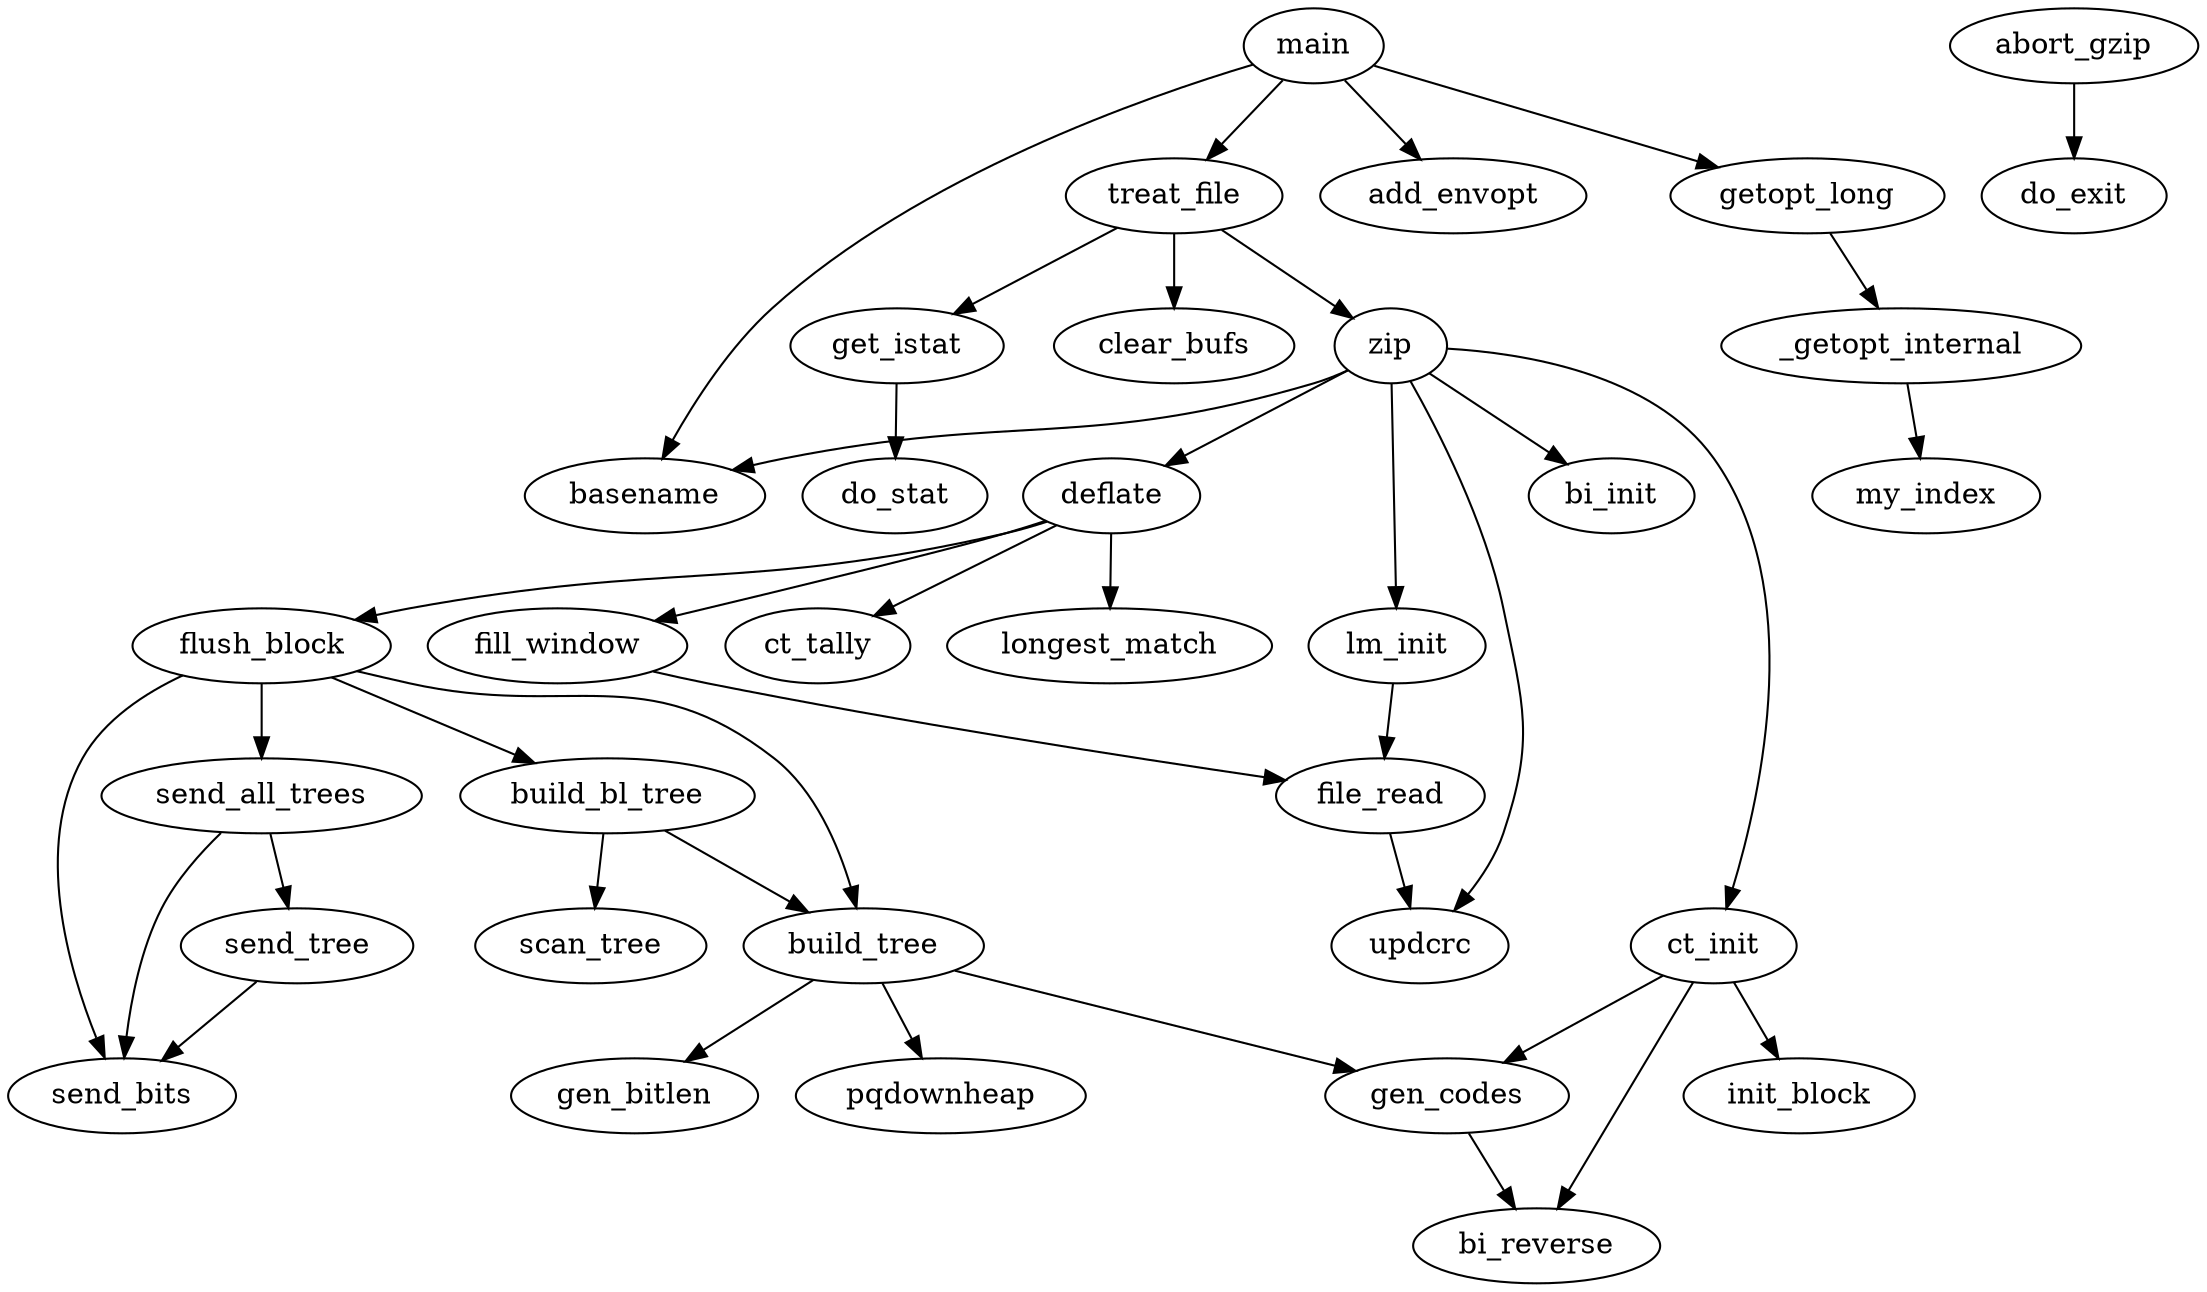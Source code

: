 strict digraph G {
main -> basename
main -> add_envopt
main -> getopt_long
getopt_long -> _getopt_internal
_getopt_internal -> my_index
main -> getopt_long
getopt_long -> _getopt_internal
main -> treat_file
treat_file -> get_istat
get_istat -> do_stat
treat_file -> clear_bufs
treat_file -> zip
zip -> updcrc
zip -> bi_init
zip -> ct_init
ct_init -> gen_codes
gen_codes -> bi_reverse
gen_codes -> bi_reverse
gen_codes -> bi_reverse
gen_codes -> bi_reverse
gen_codes -> bi_reverse
gen_codes -> bi_reverse
gen_codes -> bi_reverse
gen_codes -> bi_reverse
gen_codes -> bi_reverse
gen_codes -> bi_reverse
gen_codes -> bi_reverse
gen_codes -> bi_reverse
gen_codes -> bi_reverse
gen_codes -> bi_reverse
gen_codes -> bi_reverse
gen_codes -> bi_reverse
gen_codes -> bi_reverse
gen_codes -> bi_reverse
gen_codes -> bi_reverse
gen_codes -> bi_reverse
gen_codes -> bi_reverse
gen_codes -> bi_reverse
gen_codes -> bi_reverse
gen_codes -> bi_reverse
gen_codes -> bi_reverse
gen_codes -> bi_reverse
gen_codes -> bi_reverse
gen_codes -> bi_reverse
gen_codes -> bi_reverse
gen_codes -> bi_reverse
gen_codes -> bi_reverse
gen_codes -> bi_reverse
gen_codes -> bi_reverse
gen_codes -> bi_reverse
gen_codes -> bi_reverse
gen_codes -> bi_reverse
gen_codes -> bi_reverse
gen_codes -> bi_reverse
gen_codes -> bi_reverse
gen_codes -> bi_reverse
gen_codes -> bi_reverse
gen_codes -> bi_reverse
gen_codes -> bi_reverse
gen_codes -> bi_reverse
gen_codes -> bi_reverse
gen_codes -> bi_reverse
gen_codes -> bi_reverse
gen_codes -> bi_reverse
gen_codes -> bi_reverse
gen_codes -> bi_reverse
gen_codes -> bi_reverse
gen_codes -> bi_reverse
gen_codes -> bi_reverse
gen_codes -> bi_reverse
gen_codes -> bi_reverse
gen_codes -> bi_reverse
gen_codes -> bi_reverse
gen_codes -> bi_reverse
gen_codes -> bi_reverse
gen_codes -> bi_reverse
gen_codes -> bi_reverse
gen_codes -> bi_reverse
gen_codes -> bi_reverse
gen_codes -> bi_reverse
gen_codes -> bi_reverse
gen_codes -> bi_reverse
gen_codes -> bi_reverse
gen_codes -> bi_reverse
gen_codes -> bi_reverse
gen_codes -> bi_reverse
gen_codes -> bi_reverse
gen_codes -> bi_reverse
gen_codes -> bi_reverse
gen_codes -> bi_reverse
gen_codes -> bi_reverse
gen_codes -> bi_reverse
gen_codes -> bi_reverse
gen_codes -> bi_reverse
gen_codes -> bi_reverse
gen_codes -> bi_reverse
gen_codes -> bi_reverse
gen_codes -> bi_reverse
gen_codes -> bi_reverse
gen_codes -> bi_reverse
gen_codes -> bi_reverse
gen_codes -> bi_reverse
gen_codes -> bi_reverse
gen_codes -> bi_reverse
gen_codes -> bi_reverse
gen_codes -> bi_reverse
gen_codes -> bi_reverse
gen_codes -> bi_reverse
gen_codes -> bi_reverse
gen_codes -> bi_reverse
gen_codes -> bi_reverse
gen_codes -> bi_reverse
gen_codes -> bi_reverse
gen_codes -> bi_reverse
gen_codes -> bi_reverse
gen_codes -> bi_reverse
gen_codes -> bi_reverse
gen_codes -> bi_reverse
gen_codes -> bi_reverse
gen_codes -> bi_reverse
gen_codes -> bi_reverse
gen_codes -> bi_reverse
gen_codes -> bi_reverse
gen_codes -> bi_reverse
gen_codes -> bi_reverse
gen_codes -> bi_reverse
gen_codes -> bi_reverse
gen_codes -> bi_reverse
gen_codes -> bi_reverse
gen_codes -> bi_reverse
gen_codes -> bi_reverse
gen_codes -> bi_reverse
gen_codes -> bi_reverse
gen_codes -> bi_reverse
gen_codes -> bi_reverse
gen_codes -> bi_reverse
gen_codes -> bi_reverse
gen_codes -> bi_reverse
gen_codes -> bi_reverse
gen_codes -> bi_reverse
gen_codes -> bi_reverse
gen_codes -> bi_reverse
gen_codes -> bi_reverse
gen_codes -> bi_reverse
gen_codes -> bi_reverse
gen_codes -> bi_reverse
gen_codes -> bi_reverse
gen_codes -> bi_reverse
gen_codes -> bi_reverse
gen_codes -> bi_reverse
gen_codes -> bi_reverse
gen_codes -> bi_reverse
gen_codes -> bi_reverse
gen_codes -> bi_reverse
gen_codes -> bi_reverse
gen_codes -> bi_reverse
gen_codes -> bi_reverse
gen_codes -> bi_reverse
gen_codes -> bi_reverse
gen_codes -> bi_reverse
gen_codes -> bi_reverse
gen_codes -> bi_reverse
gen_codes -> bi_reverse
gen_codes -> bi_reverse
gen_codes -> bi_reverse
gen_codes -> bi_reverse
gen_codes -> bi_reverse
gen_codes -> bi_reverse
gen_codes -> bi_reverse
gen_codes -> bi_reverse
gen_codes -> bi_reverse
gen_codes -> bi_reverse
gen_codes -> bi_reverse
gen_codes -> bi_reverse
gen_codes -> bi_reverse
gen_codes -> bi_reverse
gen_codes -> bi_reverse
gen_codes -> bi_reverse
gen_codes -> bi_reverse
gen_codes -> bi_reverse
gen_codes -> bi_reverse
gen_codes -> bi_reverse
gen_codes -> bi_reverse
gen_codes -> bi_reverse
gen_codes -> bi_reverse
gen_codes -> bi_reverse
gen_codes -> bi_reverse
gen_codes -> bi_reverse
gen_codes -> bi_reverse
gen_codes -> bi_reverse
gen_codes -> bi_reverse
gen_codes -> bi_reverse
gen_codes -> bi_reverse
gen_codes -> bi_reverse
gen_codes -> bi_reverse
gen_codes -> bi_reverse
gen_codes -> bi_reverse
gen_codes -> bi_reverse
gen_codes -> bi_reverse
gen_codes -> bi_reverse
gen_codes -> bi_reverse
gen_codes -> bi_reverse
gen_codes -> bi_reverse
gen_codes -> bi_reverse
gen_codes -> bi_reverse
gen_codes -> bi_reverse
gen_codes -> bi_reverse
gen_codes -> bi_reverse
gen_codes -> bi_reverse
gen_codes -> bi_reverse
gen_codes -> bi_reverse
gen_codes -> bi_reverse
gen_codes -> bi_reverse
gen_codes -> bi_reverse
gen_codes -> bi_reverse
gen_codes -> bi_reverse
gen_codes -> bi_reverse
gen_codes -> bi_reverse
gen_codes -> bi_reverse
gen_codes -> bi_reverse
gen_codes -> bi_reverse
gen_codes -> bi_reverse
gen_codes -> bi_reverse
gen_codes -> bi_reverse
gen_codes -> bi_reverse
gen_codes -> bi_reverse
gen_codes -> bi_reverse
gen_codes -> bi_reverse
gen_codes -> bi_reverse
gen_codes -> bi_reverse
gen_codes -> bi_reverse
gen_codes -> bi_reverse
gen_codes -> bi_reverse
gen_codes -> bi_reverse
gen_codes -> bi_reverse
gen_codes -> bi_reverse
gen_codes -> bi_reverse
gen_codes -> bi_reverse
gen_codes -> bi_reverse
gen_codes -> bi_reverse
gen_codes -> bi_reverse
gen_codes -> bi_reverse
gen_codes -> bi_reverse
gen_codes -> bi_reverse
gen_codes -> bi_reverse
gen_codes -> bi_reverse
gen_codes -> bi_reverse
gen_codes -> bi_reverse
gen_codes -> bi_reverse
gen_codes -> bi_reverse
gen_codes -> bi_reverse
gen_codes -> bi_reverse
gen_codes -> bi_reverse
gen_codes -> bi_reverse
gen_codes -> bi_reverse
gen_codes -> bi_reverse
gen_codes -> bi_reverse
gen_codes -> bi_reverse
gen_codes -> bi_reverse
gen_codes -> bi_reverse
gen_codes -> bi_reverse
gen_codes -> bi_reverse
gen_codes -> bi_reverse
gen_codes -> bi_reverse
gen_codes -> bi_reverse
gen_codes -> bi_reverse
gen_codes -> bi_reverse
gen_codes -> bi_reverse
gen_codes -> bi_reverse
gen_codes -> bi_reverse
gen_codes -> bi_reverse
gen_codes -> bi_reverse
gen_codes -> bi_reverse
gen_codes -> bi_reverse
gen_codes -> bi_reverse
gen_codes -> bi_reverse
gen_codes -> bi_reverse
gen_codes -> bi_reverse
gen_codes -> bi_reverse
gen_codes -> bi_reverse
gen_codes -> bi_reverse
gen_codes -> bi_reverse
gen_codes -> bi_reverse
gen_codes -> bi_reverse
gen_codes -> bi_reverse
gen_codes -> bi_reverse
gen_codes -> bi_reverse
gen_codes -> bi_reverse
gen_codes -> bi_reverse
gen_codes -> bi_reverse
gen_codes -> bi_reverse
gen_codes -> bi_reverse
gen_codes -> bi_reverse
gen_codes -> bi_reverse
gen_codes -> bi_reverse
gen_codes -> bi_reverse
gen_codes -> bi_reverse
gen_codes -> bi_reverse
gen_codes -> bi_reverse
gen_codes -> bi_reverse
gen_codes -> bi_reverse
gen_codes -> bi_reverse
gen_codes -> bi_reverse
gen_codes -> bi_reverse
ct_init -> bi_reverse
ct_init -> bi_reverse
ct_init -> bi_reverse
ct_init -> bi_reverse
ct_init -> bi_reverse
ct_init -> bi_reverse
ct_init -> bi_reverse
ct_init -> bi_reverse
ct_init -> bi_reverse
ct_init -> bi_reverse
ct_init -> bi_reverse
ct_init -> bi_reverse
ct_init -> bi_reverse
ct_init -> bi_reverse
ct_init -> bi_reverse
ct_init -> bi_reverse
ct_init -> bi_reverse
ct_init -> bi_reverse
ct_init -> bi_reverse
ct_init -> bi_reverse
ct_init -> bi_reverse
ct_init -> bi_reverse
ct_init -> bi_reverse
ct_init -> bi_reverse
ct_init -> bi_reverse
ct_init -> bi_reverse
ct_init -> bi_reverse
ct_init -> bi_reverse
ct_init -> bi_reverse
ct_init -> bi_reverse
ct_init -> init_block
zip -> lm_init
lm_init -> file_read
file_read -> updcrc
zip -> basename
zip -> deflate
deflate -> ct_tally
deflate -> longest_match
deflate -> ct_tally
deflate -> ct_tally
deflate -> longest_match
deflate -> ct_tally
deflate -> ct_tally
deflate -> longest_match
deflate -> ct_tally
deflate -> longest_match
deflate -> ct_tally
deflate -> longest_match
deflate -> ct_tally
deflate -> longest_match
deflate -> ct_tally
deflate -> longest_match
deflate -> ct_tally
deflate -> longest_match
deflate -> longest_match
deflate -> ct_tally
deflate -> longest_match
deflate -> longest_match
deflate -> ct_tally
deflate -> longest_match
deflate -> ct_tally
deflate -> longest_match
deflate -> ct_tally
deflate -> longest_match
deflate -> ct_tally
deflate -> longest_match
deflate -> ct_tally
deflate -> longest_match
deflate -> ct_tally
deflate -> longest_match
deflate -> ct_tally
deflate -> ct_tally
deflate -> longest_match
deflate -> longest_match
deflate -> ct_tally
deflate -> longest_match
deflate -> longest_match
deflate -> ct_tally
deflate -> longest_match
deflate -> ct_tally
deflate -> longest_match
deflate -> ct_tally
deflate -> longest_match
deflate -> ct_tally
deflate -> longest_match
deflate -> ct_tally
deflate -> longest_match
deflate -> longest_match
deflate -> ct_tally
deflate -> longest_match
deflate -> longest_match
deflate -> ct_tally
deflate -> longest_match
deflate -> longest_match
deflate -> ct_tally
deflate -> longest_match
deflate -> ct_tally
deflate -> longest_match
deflate -> ct_tally
deflate -> longest_match
deflate -> ct_tally
deflate -> longest_match
deflate -> longest_match
deflate -> ct_tally
deflate -> longest_match
deflate -> ct_tally
deflate -> longest_match
deflate -> longest_match
deflate -> ct_tally
deflate -> ct_tally
deflate -> longest_match
deflate -> longest_match
deflate -> ct_tally
deflate -> longest_match
deflate -> ct_tally
deflate -> longest_match
deflate -> ct_tally
deflate -> longest_match
deflate -> longest_match
deflate -> ct_tally
deflate -> longest_match
deflate -> longest_match
deflate -> ct_tally
deflate -> longest_match
deflate -> longest_match
deflate -> ct_tally
deflate -> longest_match
deflate -> ct_tally
deflate -> longest_match
deflate -> ct_tally
deflate -> longest_match
deflate -> longest_match
deflate -> ct_tally
deflate -> longest_match
deflate -> ct_tally
deflate -> longest_match
deflate -> ct_tally
deflate -> longest_match
deflate -> ct_tally
deflate -> longest_match
deflate -> ct_tally
deflate -> longest_match
deflate -> ct_tally
deflate -> longest_match
deflate -> ct_tally
deflate -> longest_match
deflate -> ct_tally
deflate -> longest_match
deflate -> longest_match
deflate -> ct_tally
deflate -> longest_match
deflate -> longest_match
deflate -> ct_tally
deflate -> ct_tally
deflate -> longest_match
deflate -> ct_tally
deflate -> longest_match
deflate -> ct_tally
deflate -> longest_match
deflate -> longest_match
deflate -> ct_tally
deflate -> longest_match
deflate -> ct_tally
deflate -> longest_match
deflate -> longest_match
deflate -> ct_tally
deflate -> longest_match
deflate -> ct_tally
deflate -> longest_match
deflate -> longest_match
deflate -> ct_tally
deflate -> ct_tally
deflate -> longest_match
deflate -> ct_tally
deflate -> longest_match
deflate -> longest_match
deflate -> ct_tally
deflate -> longest_match
deflate -> ct_tally
deflate -> longest_match
deflate -> ct_tally
deflate -> longest_match
deflate -> longest_match
deflate -> ct_tally
deflate -> longest_match
deflate -> longest_match
deflate -> ct_tally
deflate -> longest_match
deflate -> ct_tally
deflate -> longest_match
deflate -> longest_match
deflate -> ct_tally
deflate -> ct_tally
deflate -> longest_match
deflate -> longest_match
deflate -> ct_tally
deflate -> longest_match
deflate -> ct_tally
deflate -> longest_match
deflate -> longest_match
deflate -> ct_tally
deflate -> longest_match
deflate -> longest_match
deflate -> ct_tally
deflate -> longest_match
deflate -> ct_tally
deflate -> longest_match
deflate -> ct_tally
deflate -> longest_match
deflate -> longest_match
deflate -> ct_tally
deflate -> longest_match
deflate -> longest_match
deflate -> ct_tally
deflate -> longest_match
deflate -> ct_tally
deflate -> longest_match
deflate -> ct_tally
deflate -> longest_match
deflate -> ct_tally
deflate -> longest_match
deflate -> ct_tally
deflate -> longest_match
deflate -> longest_match
deflate -> ct_tally
deflate -> longest_match
deflate -> longest_match
deflate -> ct_tally
deflate -> longest_match
deflate -> ct_tally
deflate -> longest_match
deflate -> longest_match
deflate -> ct_tally
deflate -> longest_match
deflate -> longest_match
deflate -> ct_tally
deflate -> longest_match
deflate -> longest_match
deflate -> ct_tally
deflate -> longest_match
deflate -> ct_tally
deflate -> longest_match
deflate -> longest_match
deflate -> ct_tally
deflate -> longest_match
deflate -> longest_match
deflate -> ct_tally
deflate -> longest_match
deflate -> longest_match
deflate -> ct_tally
deflate -> longest_match
deflate -> longest_match
deflate -> ct_tally
deflate -> longest_match
deflate -> longest_match
deflate -> ct_tally
deflate -> ct_tally
deflate -> longest_match
deflate -> ct_tally
deflate -> longest_match
deflate -> longest_match
deflate -> ct_tally
deflate -> longest_match
deflate -> longest_match
deflate -> ct_tally
deflate -> longest_match
deflate -> longest_match
deflate -> ct_tally
deflate -> ct_tally
deflate -> longest_match
deflate -> ct_tally
deflate -> longest_match
deflate -> ct_tally
deflate -> ct_tally
deflate -> longest_match
deflate -> ct_tally
deflate -> ct_tally
deflate -> longest_match
deflate -> ct_tally
deflate -> longest_match
deflate -> longest_match
deflate -> ct_tally
deflate -> longest_match
deflate -> ct_tally
deflate -> longest_match
deflate -> longest_match
deflate -> ct_tally
deflate -> longest_match
deflate -> longest_match
deflate -> ct_tally
deflate -> longest_match
deflate -> ct_tally
deflate -> longest_match
deflate -> longest_match
deflate -> ct_tally
deflate -> longest_match
deflate -> longest_match
deflate -> ct_tally
deflate -> longest_match
deflate -> ct_tally
deflate -> longest_match
deflate -> ct_tally
deflate -> longest_match
deflate -> longest_match
deflate -> ct_tally
deflate -> longest_match
deflate -> ct_tally
deflate -> longest_match
deflate -> ct_tally
deflate -> longest_match
deflate -> longest_match
deflate -> ct_tally
deflate -> longest_match
deflate -> longest_match
deflate -> ct_tally
deflate -> longest_match
deflate -> ct_tally
deflate -> longest_match
deflate -> longest_match
deflate -> ct_tally
deflate -> longest_match
deflate -> ct_tally
deflate -> longest_match
deflate -> longest_match
deflate -> ct_tally
deflate -> longest_match
deflate -> longest_match
deflate -> ct_tally
deflate -> longest_match
deflate -> ct_tally
deflate -> longest_match
deflate -> longest_match
deflate -> ct_tally
deflate -> longest_match
deflate -> longest_match
deflate -> ct_tally
deflate -> longest_match
deflate -> longest_match
deflate -> ct_tally
deflate -> longest_match
deflate -> ct_tally
deflate -> longest_match
deflate -> longest_match
deflate -> ct_tally
deflate -> longest_match
deflate -> ct_tally
deflate -> longest_match
deflate -> longest_match
deflate -> ct_tally
deflate -> longest_match
deflate -> ct_tally
deflate -> longest_match
deflate -> ct_tally
deflate -> longest_match
deflate -> ct_tally
deflate -> longest_match
deflate -> ct_tally
deflate -> longest_match
deflate -> ct_tally
deflate -> longest_match
deflate -> longest_match
deflate -> ct_tally
deflate -> longest_match
deflate -> ct_tally
deflate -> longest_match
deflate -> ct_tally
deflate -> longest_match
deflate -> ct_tally
deflate -> longest_match
deflate -> longest_match
deflate -> ct_tally
deflate -> longest_match
deflate -> ct_tally
deflate -> longest_match
deflate -> ct_tally
deflate -> longest_match
deflate -> longest_match
deflate -> ct_tally
deflate -> longest_match
deflate -> longest_match
deflate -> ct_tally
deflate -> ct_tally
deflate -> longest_match
deflate -> ct_tally
deflate -> longest_match
deflate -> longest_match
deflate -> ct_tally
deflate -> longest_match
deflate -> longest_match
deflate -> ct_tally
deflate -> longest_match
deflate -> longest_match
deflate -> ct_tally
deflate -> longest_match
deflate -> ct_tally
deflate -> longest_match
deflate -> ct_tally
deflate -> longest_match
deflate -> longest_match
deflate -> ct_tally
deflate -> longest_match
deflate -> longest_match
deflate -> ct_tally
deflate -> longest_match
deflate -> ct_tally
deflate -> longest_match
deflate -> ct_tally
deflate -> longest_match
deflate -> longest_match
deflate -> ct_tally
deflate -> ct_tally
deflate -> longest_match
deflate -> ct_tally
deflate -> longest_match
deflate -> ct_tally
deflate -> longest_match
deflate -> longest_match
deflate -> ct_tally
deflate -> longest_match
deflate -> ct_tally
deflate -> longest_match
deflate -> ct_tally
deflate -> longest_match
deflate -> ct_tally
deflate -> ct_tally
deflate -> longest_match
deflate -> ct_tally
deflate -> longest_match
deflate -> longest_match
deflate -> ct_tally
deflate -> longest_match
deflate -> longest_match
deflate -> ct_tally
deflate -> longest_match
deflate -> ct_tally
deflate -> longest_match
deflate -> ct_tally
deflate -> longest_match
deflate -> ct_tally
deflate -> longest_match
deflate -> longest_match
deflate -> ct_tally
deflate -> longest_match
deflate -> ct_tally
deflate -> longest_match
deflate -> ct_tally
deflate -> longest_match
deflate -> longest_match
deflate -> ct_tally
deflate -> longest_match
deflate -> ct_tally
deflate -> longest_match
deflate -> ct_tally
deflate -> longest_match
deflate -> ct_tally
deflate -> longest_match
deflate -> ct_tally
deflate -> longest_match
deflate -> ct_tally
deflate -> longest_match
deflate -> longest_match
deflate -> ct_tally
deflate -> longest_match
deflate -> ct_tally
deflate -> longest_match
deflate -> ct_tally
deflate -> longest_match
deflate -> longest_match
deflate -> ct_tally
deflate -> ct_tally
deflate -> longest_match
deflate -> ct_tally
deflate -> longest_match
deflate -> longest_match
deflate -> ct_tally
deflate -> longest_match
deflate -> longest_match
deflate -> ct_tally
deflate -> longest_match
deflate -> longest_match
deflate -> ct_tally
deflate -> longest_match
deflate -> ct_tally
deflate -> ct_tally
deflate -> longest_match
deflate -> longest_match
deflate -> ct_tally
deflate -> longest_match
deflate -> longest_match
deflate -> ct_tally
deflate -> longest_match
deflate -> longest_match
deflate -> ct_tally
deflate -> longest_match
deflate -> longest_match
deflate -> ct_tally
deflate -> longest_match
deflate -> longest_match
deflate -> ct_tally
deflate -> longest_match
deflate -> longest_match
deflate -> ct_tally
deflate -> longest_match
deflate -> longest_match
deflate -> ct_tally
deflate -> longest_match
deflate -> ct_tally
deflate -> longest_match
deflate -> ct_tally
deflate -> longest_match
deflate -> ct_tally
deflate -> longest_match
deflate -> ct_tally
deflate -> longest_match
deflate -> longest_match
deflate -> ct_tally
deflate -> ct_tally
deflate -> longest_match
deflate -> longest_match
deflate -> ct_tally
deflate -> longest_match
deflate -> ct_tally
deflate -> longest_match
deflate -> ct_tally
deflate -> longest_match
deflate -> ct_tally
deflate -> longest_match
deflate -> ct_tally
deflate -> longest_match
deflate -> longest_match
deflate -> ct_tally
deflate -> longest_match
deflate -> longest_match
deflate -> ct_tally
deflate -> longest_match
deflate -> ct_tally
deflate -> longest_match
deflate -> ct_tally
deflate -> longest_match
deflate -> ct_tally
deflate -> longest_match
deflate -> longest_match
deflate -> ct_tally
deflate -> longest_match
deflate -> longest_match
deflate -> ct_tally
deflate -> longest_match
deflate -> longest_match
deflate -> ct_tally
deflate -> longest_match
deflate -> ct_tally
deflate -> longest_match
deflate -> ct_tally
deflate -> longest_match
deflate -> ct_tally
deflate -> longest_match
deflate -> longest_match
deflate -> ct_tally
deflate -> longest_match
deflate -> ct_tally
deflate -> longest_match
deflate -> longest_match
deflate -> ct_tally
deflate -> longest_match
deflate -> longest_match
deflate -> ct_tally
deflate -> longest_match
deflate -> ct_tally
deflate -> longest_match
deflate -> ct_tally
deflate -> longest_match
deflate -> longest_match
deflate -> ct_tally
deflate -> longest_match
deflate -> ct_tally
deflate -> longest_match
deflate -> longest_match
deflate -> ct_tally
deflate -> longest_match
deflate -> ct_tally
deflate -> longest_match
deflate -> longest_match
deflate -> ct_tally
deflate -> longest_match
deflate -> ct_tally
deflate -> longest_match
deflate -> ct_tally
deflate -> longest_match
deflate -> longest_match
deflate -> ct_tally
deflate -> longest_match
deflate -> ct_tally
deflate -> longest_match
deflate -> ct_tally
deflate -> longest_match
deflate -> ct_tally
deflate -> longest_match
deflate -> longest_match
deflate -> ct_tally
deflate -> longest_match
deflate -> ct_tally
deflate -> longest_match
deflate -> longest_match
deflate -> ct_tally
deflate -> longest_match
deflate -> ct_tally
deflate -> longest_match
deflate -> ct_tally
deflate -> longest_match
deflate -> longest_match
deflate -> ct_tally
deflate -> longest_match
deflate -> longest_match
deflate -> ct_tally
deflate -> longest_match
deflate -> ct_tally
deflate -> ct_tally
deflate -> longest_match
deflate -> ct_tally
deflate -> longest_match
deflate -> ct_tally
deflate -> longest_match
deflate -> ct_tally
deflate -> longest_match
deflate -> ct_tally
deflate -> longest_match
deflate -> longest_match
deflate -> ct_tally
deflate -> ct_tally
deflate -> longest_match
deflate -> ct_tally
deflate -> longest_match
deflate -> ct_tally
deflate -> longest_match
deflate -> ct_tally
deflate -> longest_match
deflate -> ct_tally
deflate -> longest_match
deflate -> longest_match
deflate -> ct_tally
deflate -> longest_match
deflate -> longest_match
deflate -> ct_tally
deflate -> longest_match
deflate -> ct_tally
deflate -> longest_match
deflate -> longest_match
deflate -> ct_tally
deflate -> longest_match
deflate -> ct_tally
deflate -> longest_match
deflate -> ct_tally
deflate -> longest_match
deflate -> ct_tally
deflate -> longest_match
deflate -> ct_tally
deflate -> ct_tally
deflate -> longest_match
deflate -> ct_tally
deflate -> longest_match
deflate -> ct_tally
deflate -> longest_match
deflate -> ct_tally
deflate -> longest_match
deflate -> longest_match
deflate -> ct_tally
deflate -> longest_match
deflate -> ct_tally
deflate -> longest_match
deflate -> ct_tally
deflate -> longest_match
deflate -> longest_match
deflate -> ct_tally
deflate -> longest_match
deflate -> ct_tally
deflate -> longest_match
deflate -> ct_tally
deflate -> longest_match
deflate -> ct_tally
deflate -> longest_match
deflate -> longest_match
deflate -> ct_tally
deflate -> ct_tally
deflate -> longest_match
deflate -> ct_tally
deflate -> longest_match
deflate -> longest_match
deflate -> ct_tally
deflate -> longest_match
deflate -> ct_tally
deflate -> longest_match
deflate -> longest_match
deflate -> ct_tally
deflate -> longest_match
deflate -> longest_match
deflate -> ct_tally
deflate -> longest_match
deflate -> ct_tally
deflate -> longest_match
deflate -> longest_match
deflate -> ct_tally
deflate -> longest_match
deflate -> longest_match
deflate -> ct_tally
deflate -> longest_match
deflate -> ct_tally
deflate -> ct_tally
deflate -> longest_match
deflate -> longest_match
deflate -> ct_tally
deflate -> ct_tally
deflate -> longest_match
deflate -> ct_tally
deflate -> longest_match
deflate -> ct_tally
deflate -> longest_match
deflate -> longest_match
deflate -> ct_tally
deflate -> longest_match
deflate -> longest_match
deflate -> ct_tally
deflate -> longest_match
deflate -> longest_match
deflate -> ct_tally
deflate -> longest_match
deflate -> longest_match
deflate -> ct_tally
deflate -> longest_match
deflate -> ct_tally
deflate -> longest_match
deflate -> ct_tally
deflate -> longest_match
deflate -> longest_match
deflate -> ct_tally
deflate -> longest_match
deflate -> longest_match
deflate -> ct_tally
deflate -> ct_tally
deflate -> longest_match
deflate -> longest_match
deflate -> ct_tally
deflate -> ct_tally
deflate -> longest_match
deflate -> ct_tally
deflate -> longest_match
deflate -> longest_match
deflate -> ct_tally
deflate -> longest_match
deflate -> ct_tally
deflate -> longest_match
deflate -> ct_tally
deflate -> longest_match
deflate -> longest_match
deflate -> ct_tally
deflate -> longest_match
deflate -> ct_tally
deflate -> longest_match
deflate -> longest_match
deflate -> ct_tally
deflate -> ct_tally
deflate -> longest_match
deflate -> longest_match
deflate -> ct_tally
deflate -> longest_match
deflate -> longest_match
deflate -> ct_tally
deflate -> longest_match
deflate -> longest_match
deflate -> ct_tally
deflate -> ct_tally
deflate -> longest_match
deflate -> ct_tally
deflate -> longest_match
deflate -> ct_tally
deflate -> longest_match
deflate -> longest_match
deflate -> ct_tally
deflate -> longest_match
deflate -> ct_tally
deflate -> longest_match
deflate -> ct_tally
deflate -> longest_match
deflate -> ct_tally
deflate -> ct_tally
deflate -> longest_match
deflate -> longest_match
deflate -> ct_tally
deflate -> longest_match
deflate -> longest_match
deflate -> ct_tally
deflate -> longest_match
deflate -> longest_match
deflate -> ct_tally
deflate -> longest_match
deflate -> ct_tally
deflate -> longest_match
deflate -> longest_match
deflate -> ct_tally
deflate -> longest_match
deflate -> longest_match
deflate -> ct_tally
deflate -> longest_match
deflate -> ct_tally
deflate -> longest_match
deflate -> longest_match
deflate -> ct_tally
deflate -> longest_match
deflate -> longest_match
deflate -> ct_tally
deflate -> ct_tally
deflate -> longest_match
deflate -> ct_tally
deflate -> longest_match
deflate -> longest_match
deflate -> ct_tally
deflate -> longest_match
deflate -> ct_tally
deflate -> longest_match
deflate -> ct_tally
deflate -> longest_match
deflate -> longest_match
deflate -> ct_tally
deflate -> ct_tally
deflate -> longest_match
deflate -> ct_tally
deflate -> longest_match
deflate -> longest_match
deflate -> ct_tally
deflate -> ct_tally
deflate -> longest_match
deflate -> ct_tally
deflate -> longest_match
deflate -> longest_match
deflate -> ct_tally
deflate -> longest_match
deflate -> ct_tally
deflate -> longest_match
deflate -> ct_tally
deflate -> longest_match
deflate -> ct_tally
deflate -> longest_match
deflate -> ct_tally
deflate -> longest_match
deflate -> longest_match
deflate -> ct_tally
deflate -> longest_match
deflate -> longest_match
deflate -> ct_tally
deflate -> longest_match
deflate -> longest_match
deflate -> ct_tally
deflate -> longest_match
deflate -> longest_match
deflate -> ct_tally
deflate -> longest_match
deflate -> ct_tally
deflate -> longest_match
deflate -> longest_match
deflate -> ct_tally
deflate -> longest_match
deflate -> ct_tally
deflate -> longest_match
deflate -> ct_tally
deflate -> longest_match
deflate -> ct_tally
deflate -> longest_match
deflate -> ct_tally
deflate -> longest_match
deflate -> ct_tally
deflate -> longest_match
deflate -> ct_tally
deflate -> longest_match
deflate -> longest_match
deflate -> ct_tally
deflate -> longest_match
deflate -> longest_match
deflate -> ct_tally
deflate -> ct_tally
deflate -> longest_match
deflate -> ct_tally
deflate -> longest_match
deflate -> longest_match
deflate -> ct_tally
deflate -> longest_match
deflate -> ct_tally
deflate -> longest_match
deflate -> longest_match
deflate -> ct_tally
deflate -> longest_match
deflate -> ct_tally
deflate -> longest_match
deflate -> ct_tally
deflate -> longest_match
deflate -> longest_match
deflate -> ct_tally
deflate -> longest_match
deflate -> ct_tally
deflate -> ct_tally
deflate -> longest_match
deflate -> longest_match
deflate -> ct_tally
deflate -> longest_match
deflate -> longest_match
deflate -> ct_tally
deflate -> ct_tally
deflate -> longest_match
deflate -> ct_tally
deflate -> longest_match
deflate -> ct_tally
deflate -> longest_match
deflate -> ct_tally
deflate -> longest_match
deflate -> ct_tally
deflate -> longest_match
deflate -> ct_tally
deflate -> longest_match
deflate -> longest_match
deflate -> ct_tally
deflate -> longest_match
deflate -> ct_tally
deflate -> longest_match
deflate -> ct_tally
deflate -> longest_match
deflate -> ct_tally
deflate -> longest_match
deflate -> longest_match
deflate -> ct_tally
deflate -> longest_match
deflate -> ct_tally
deflate -> longest_match
deflate -> longest_match
deflate -> ct_tally
deflate -> longest_match
deflate -> ct_tally
deflate -> longest_match
deflate -> ct_tally
deflate -> longest_match
deflate -> ct_tally
deflate -> longest_match
deflate -> longest_match
deflate -> ct_tally
deflate -> ct_tally
deflate -> longest_match
deflate -> longest_match
deflate -> ct_tally
deflate -> ct_tally
deflate -> longest_match
deflate -> longest_match
deflate -> ct_tally
deflate -> longest_match
deflate -> ct_tally
deflate -> longest_match
deflate -> ct_tally
deflate -> longest_match
deflate -> ct_tally
deflate -> longest_match
deflate -> ct_tally
deflate -> longest_match
deflate -> ct_tally
deflate -> longest_match
deflate -> longest_match
deflate -> ct_tally
deflate -> longest_match
deflate -> ct_tally
deflate -> longest_match
deflate -> longest_match
deflate -> ct_tally
deflate -> ct_tally
deflate -> longest_match
deflate -> longest_match
deflate -> ct_tally
deflate -> ct_tally
deflate -> longest_match
deflate -> ct_tally
deflate -> longest_match
deflate -> ct_tally
deflate -> longest_match
deflate -> ct_tally
deflate -> longest_match
deflate -> ct_tally
deflate -> longest_match
deflate -> longest_match
deflate -> ct_tally
deflate -> longest_match
deflate -> ct_tally
deflate -> longest_match
deflate -> ct_tally
deflate -> longest_match
deflate -> longest_match
deflate -> ct_tally
deflate -> ct_tally
deflate -> longest_match
deflate -> ct_tally
deflate -> longest_match
deflate -> longest_match
deflate -> ct_tally
deflate -> longest_match
deflate -> ct_tally
deflate -> longest_match
deflate -> ct_tally
deflate -> longest_match
deflate -> ct_tally
deflate -> longest_match
deflate -> longest_match
deflate -> ct_tally
deflate -> longest_match
deflate -> ct_tally
deflate -> longest_match
deflate -> ct_tally
deflate -> longest_match
deflate -> ct_tally
deflate -> longest_match
deflate -> ct_tally
deflate -> longest_match
deflate -> ct_tally
deflate -> longest_match
deflate -> longest_match
deflate -> ct_tally
deflate -> ct_tally
deflate -> longest_match
deflate -> ct_tally
deflate -> longest_match
deflate -> ct_tally
deflate -> longest_match
deflate -> ct_tally
deflate -> longest_match
deflate -> ct_tally
deflate -> longest_match
deflate -> longest_match
deflate -> ct_tally
deflate -> longest_match
deflate -> ct_tally
deflate -> longest_match
deflate -> ct_tally
deflate -> longest_match
deflate -> ct_tally
deflate -> longest_match
deflate -> longest_match
deflate -> ct_tally
deflate -> longest_match
deflate -> longest_match
deflate -> ct_tally
deflate -> ct_tally
deflate -> longest_match
deflate -> longest_match
deflate -> ct_tally
deflate -> longest_match
deflate -> ct_tally
deflate -> longest_match
deflate -> ct_tally
deflate -> longest_match
deflate -> ct_tally
deflate -> longest_match
deflate -> longest_match
deflate -> ct_tally
deflate -> longest_match
deflate -> ct_tally
deflate -> longest_match
deflate -> longest_match
deflate -> ct_tally
deflate -> longest_match
deflate -> ct_tally
deflate -> longest_match
deflate -> longest_match
deflate -> ct_tally
deflate -> longest_match
deflate -> ct_tally
deflate -> longest_match
deflate -> ct_tally
deflate -> longest_match
deflate -> longest_match
deflate -> ct_tally
deflate -> ct_tally
deflate -> longest_match
deflate -> ct_tally
deflate -> longest_match
deflate -> longest_match
deflate -> ct_tally
deflate -> longest_match
deflate -> ct_tally
deflate -> ct_tally
deflate -> longest_match
deflate -> ct_tally
deflate -> longest_match
deflate -> ct_tally
deflate -> longest_match
deflate -> ct_tally
deflate -> longest_match
deflate -> ct_tally
deflate -> longest_match
deflate -> ct_tally
deflate -> longest_match
deflate -> longest_match
deflate -> ct_tally
deflate -> longest_match
deflate -> ct_tally
deflate -> longest_match
deflate -> ct_tally
deflate -> longest_match
deflate -> ct_tally
deflate -> longest_match
deflate -> ct_tally
deflate -> longest_match
deflate -> longest_match
deflate -> ct_tally
deflate -> ct_tally
deflate -> longest_match
deflate -> ct_tally
deflate -> longest_match
deflate -> ct_tally
deflate -> longest_match
deflate -> ct_tally
deflate -> longest_match
deflate -> longest_match
deflate -> ct_tally
deflate -> longest_match
deflate -> longest_match
deflate -> ct_tally
deflate -> longest_match
deflate -> longest_match
deflate -> ct_tally
deflate -> longest_match
deflate -> longest_match
deflate -> ct_tally
deflate -> longest_match
deflate -> ct_tally
deflate -> longest_match
deflate -> ct_tally
deflate -> longest_match
deflate -> ct_tally
deflate -> longest_match
deflate -> longest_match
deflate -> ct_tally
deflate -> ct_tally
deflate -> longest_match
deflate -> longest_match
deflate -> ct_tally
deflate -> longest_match
deflate -> ct_tally
deflate -> longest_match
deflate -> ct_tally
deflate -> longest_match
deflate -> longest_match
deflate -> ct_tally
deflate -> longest_match
deflate -> ct_tally
deflate -> longest_match
deflate -> ct_tally
deflate -> longest_match
deflate -> ct_tally
deflate -> longest_match
deflate -> longest_match
deflate -> ct_tally
deflate -> longest_match
deflate -> ct_tally
deflate -> longest_match
deflate -> longest_match
deflate -> ct_tally
deflate -> ct_tally
deflate -> longest_match
deflate -> ct_tally
deflate -> longest_match
deflate -> longest_match
deflate -> ct_tally
deflate -> longest_match
deflate -> longest_match
deflate -> ct_tally
deflate -> longest_match
deflate -> ct_tally
deflate -> longest_match
deflate -> ct_tally
deflate -> longest_match
deflate -> ct_tally
deflate -> longest_match
deflate -> ct_tally
deflate -> longest_match
deflate -> ct_tally
deflate -> longest_match
deflate -> longest_match
deflate -> ct_tally
deflate -> longest_match
deflate -> ct_tally
deflate -> longest_match
deflate -> longest_match
deflate -> ct_tally
deflate -> longest_match
deflate -> ct_tally
deflate -> longest_match
deflate -> ct_tally
deflate -> longest_match
deflate -> longest_match
deflate -> ct_tally
deflate -> longest_match
deflate -> ct_tally
deflate -> longest_match
deflate -> ct_tally
deflate -> longest_match
deflate -> ct_tally
deflate -> longest_match
deflate -> ct_tally
deflate -> longest_match
deflate -> longest_match
deflate -> ct_tally
deflate -> ct_tally
deflate -> longest_match
deflate -> ct_tally
deflate -> longest_match
deflate -> ct_tally
deflate -> longest_match
deflate -> ct_tally
deflate -> longest_match
deflate -> ct_tally
deflate -> longest_match
deflate -> longest_match
deflate -> ct_tally
deflate -> longest_match
deflate -> ct_tally
deflate -> longest_match
deflate -> ct_tally
deflate -> longest_match
deflate -> ct_tally
deflate -> longest_match
deflate -> ct_tally
deflate -> longest_match
deflate -> ct_tally
deflate -> longest_match
deflate -> ct_tally
deflate -> longest_match
deflate -> ct_tally
deflate -> longest_match
deflate -> longest_match
deflate -> ct_tally
deflate -> longest_match
deflate -> ct_tally
deflate -> ct_tally
deflate -> longest_match
deflate -> ct_tally
deflate -> longest_match
deflate -> longest_match
deflate -> ct_tally
deflate -> longest_match
deflate -> longest_match
deflate -> ct_tally
deflate -> longest_match
deflate -> longest_match
deflate -> ct_tally
deflate -> longest_match
deflate -> longest_match
deflate -> ct_tally
deflate -> longest_match
deflate -> longest_match
deflate -> ct_tally
deflate -> longest_match
deflate -> longest_match
deflate -> ct_tally
deflate -> ct_tally
deflate -> longest_match
deflate -> ct_tally
deflate -> longest_match
deflate -> longest_match
deflate -> ct_tally
deflate -> longest_match
deflate -> longest_match
deflate -> ct_tally
deflate -> ct_tally
deflate -> longest_match
deflate -> longest_match
deflate -> ct_tally
deflate -> ct_tally
deflate -> longest_match
deflate -> ct_tally
deflate -> longest_match
deflate -> ct_tally
deflate -> longest_match
deflate -> ct_tally
deflate -> longest_match
deflate -> ct_tally
deflate -> longest_match
deflate -> ct_tally
deflate -> longest_match
deflate -> ct_tally
deflate -> longest_match
deflate -> ct_tally
deflate -> longest_match
deflate -> ct_tally
deflate -> longest_match
deflate -> ct_tally
deflate -> longest_match
deflate -> ct_tally
deflate -> longest_match
deflate -> ct_tally
deflate -> longest_match
deflate -> longest_match
deflate -> ct_tally
deflate -> ct_tally
deflate -> longest_match
deflate -> ct_tally
deflate -> longest_match
deflate -> longest_match
deflate -> ct_tally
deflate -> longest_match
deflate -> ct_tally
deflate -> longest_match
deflate -> ct_tally
deflate -> longest_match
deflate -> longest_match
deflate -> ct_tally
deflate -> longest_match
deflate -> ct_tally
deflate -> longest_match
deflate -> ct_tally
deflate -> longest_match
deflate -> longest_match
deflate -> ct_tally
deflate -> longest_match
deflate -> ct_tally
deflate -> longest_match
deflate -> ct_tally
deflate -> longest_match
deflate -> ct_tally
deflate -> longest_match
deflate -> ct_tally
deflate -> longest_match
deflate -> longest_match
deflate -> ct_tally
deflate -> longest_match
deflate -> ct_tally
deflate -> longest_match
deflate -> longest_match
deflate -> ct_tally
deflate -> longest_match
deflate -> longest_match
deflate -> ct_tally
deflate -> longest_match
deflate -> ct_tally
deflate -> ct_tally
deflate -> longest_match
deflate -> longest_match
deflate -> ct_tally
deflate -> longest_match
deflate -> ct_tally
deflate -> longest_match
deflate -> longest_match
deflate -> ct_tally
deflate -> longest_match
deflate -> longest_match
deflate -> ct_tally
deflate -> longest_match
deflate -> ct_tally
deflate -> longest_match
deflate -> ct_tally
deflate -> longest_match
deflate -> ct_tally
deflate -> longest_match
deflate -> ct_tally
deflate -> longest_match
deflate -> ct_tally
deflate -> longest_match
deflate -> longest_match
deflate -> ct_tally
deflate -> longest_match
deflate -> ct_tally
deflate -> longest_match
deflate -> ct_tally
deflate -> longest_match
deflate -> longest_match
deflate -> ct_tally
deflate -> longest_match
deflate -> ct_tally
deflate -> ct_tally
deflate -> longest_match
deflate -> ct_tally
deflate -> longest_match
deflate -> ct_tally
deflate -> longest_match
deflate -> ct_tally
deflate -> longest_match
deflate -> ct_tally
deflate -> longest_match
deflate -> ct_tally
deflate -> longest_match
deflate -> ct_tally
deflate -> longest_match
deflate -> longest_match
deflate -> ct_tally
deflate -> longest_match
deflate -> ct_tally
deflate -> longest_match
deflate -> ct_tally
deflate -> longest_match
deflate -> ct_tally
deflate -> longest_match
deflate -> longest_match
deflate -> ct_tally
deflate -> ct_tally
deflate -> longest_match
deflate -> fill_window
fill_window -> file_read
deflate -> ct_tally
deflate -> longest_match
deflate -> ct_tally
deflate -> longest_match
deflate -> longest_match
deflate -> ct_tally
deflate -> longest_match
deflate -> longest_match
deflate -> ct_tally
deflate -> longest_match
deflate -> longest_match
deflate -> ct_tally
deflate -> longest_match
deflate -> ct_tally
deflate -> longest_match
deflate -> ct_tally
deflate -> longest_match
deflate -> longest_match
deflate -> ct_tally
deflate -> longest_match
deflate -> ct_tally
deflate -> longest_match
deflate -> ct_tally
deflate -> longest_match
deflate -> longest_match
deflate -> ct_tally
deflate -> longest_match
deflate -> ct_tally
deflate -> longest_match
deflate -> ct_tally
deflate -> flush_block
flush_block -> build_tree
build_tree -> pqdownheap
build_tree -> pqdownheap
build_tree -> pqdownheap
build_tree -> pqdownheap
build_tree -> pqdownheap
build_tree -> pqdownheap
build_tree -> pqdownheap
build_tree -> pqdownheap
build_tree -> pqdownheap
build_tree -> pqdownheap
build_tree -> pqdownheap
build_tree -> pqdownheap
build_tree -> pqdownheap
build_tree -> pqdownheap
build_tree -> pqdownheap
build_tree -> pqdownheap
build_tree -> pqdownheap
build_tree -> pqdownheap
build_tree -> pqdownheap
build_tree -> pqdownheap
build_tree -> pqdownheap
build_tree -> pqdownheap
build_tree -> pqdownheap
build_tree -> pqdownheap
build_tree -> pqdownheap
build_tree -> pqdownheap
build_tree -> pqdownheap
build_tree -> pqdownheap
build_tree -> pqdownheap
build_tree -> pqdownheap
build_tree -> pqdownheap
build_tree -> pqdownheap
build_tree -> pqdownheap
build_tree -> pqdownheap
build_tree -> pqdownheap
build_tree -> pqdownheap
build_tree -> pqdownheap
build_tree -> pqdownheap
build_tree -> pqdownheap
build_tree -> pqdownheap
build_tree -> pqdownheap
build_tree -> pqdownheap
build_tree -> pqdownheap
build_tree -> pqdownheap
build_tree -> pqdownheap
build_tree -> pqdownheap
build_tree -> pqdownheap
build_tree -> pqdownheap
build_tree -> pqdownheap
build_tree -> pqdownheap
build_tree -> pqdownheap
build_tree -> pqdownheap
build_tree -> pqdownheap
build_tree -> pqdownheap
build_tree -> pqdownheap
build_tree -> pqdownheap
build_tree -> pqdownheap
build_tree -> pqdownheap
build_tree -> pqdownheap
build_tree -> pqdownheap
build_tree -> pqdownheap
build_tree -> pqdownheap
build_tree -> pqdownheap
build_tree -> pqdownheap
build_tree -> pqdownheap
build_tree -> pqdownheap
build_tree -> pqdownheap
build_tree -> pqdownheap
build_tree -> pqdownheap
build_tree -> pqdownheap
build_tree -> pqdownheap
build_tree -> pqdownheap
build_tree -> pqdownheap
build_tree -> pqdownheap
build_tree -> pqdownheap
build_tree -> pqdownheap
build_tree -> pqdownheap
build_tree -> pqdownheap
build_tree -> pqdownheap
build_tree -> pqdownheap
build_tree -> pqdownheap
build_tree -> pqdownheap
build_tree -> pqdownheap
build_tree -> pqdownheap
build_tree -> pqdownheap
build_tree -> pqdownheap
build_tree -> pqdownheap
build_tree -> pqdownheap
build_tree -> pqdownheap
build_tree -> pqdownheap
build_tree -> pqdownheap
build_tree -> pqdownheap
build_tree -> pqdownheap
build_tree -> pqdownheap
build_tree -> pqdownheap
build_tree -> gen_bitlen
build_tree -> gen_codes
gen_codes -> bi_reverse
gen_codes -> bi_reverse
gen_codes -> bi_reverse
gen_codes -> bi_reverse
gen_codes -> bi_reverse
gen_codes -> bi_reverse
gen_codes -> bi_reverse
gen_codes -> bi_reverse
gen_codes -> bi_reverse
gen_codes -> bi_reverse
gen_codes -> bi_reverse
gen_codes -> bi_reverse
gen_codes -> bi_reverse
gen_codes -> bi_reverse
gen_codes -> bi_reverse
gen_codes -> bi_reverse
gen_codes -> bi_reverse
gen_codes -> bi_reverse
gen_codes -> bi_reverse
gen_codes -> bi_reverse
gen_codes -> bi_reverse
gen_codes -> bi_reverse
gen_codes -> bi_reverse
gen_codes -> bi_reverse
gen_codes -> bi_reverse
gen_codes -> bi_reverse
gen_codes -> bi_reverse
gen_codes -> bi_reverse
gen_codes -> bi_reverse
gen_codes -> bi_reverse
gen_codes -> bi_reverse
gen_codes -> bi_reverse
gen_codes -> bi_reverse
gen_codes -> bi_reverse
gen_codes -> bi_reverse
gen_codes -> bi_reverse
gen_codes -> bi_reverse
gen_codes -> bi_reverse
gen_codes -> bi_reverse
flush_block -> build_tree
build_tree -> pqdownheap
build_tree -> pqdownheap
build_tree -> pqdownheap
build_tree -> pqdownheap
build_tree -> pqdownheap
build_tree -> pqdownheap
build_tree -> pqdownheap
build_tree -> pqdownheap
build_tree -> pqdownheap
build_tree -> pqdownheap
build_tree -> pqdownheap
build_tree -> pqdownheap
build_tree -> pqdownheap
build_tree -> pqdownheap
build_tree -> pqdownheap
build_tree -> pqdownheap
build_tree -> pqdownheap
build_tree -> pqdownheap
build_tree -> pqdownheap
build_tree -> pqdownheap
build_tree -> pqdownheap
build_tree -> pqdownheap
build_tree -> pqdownheap
build_tree -> pqdownheap
build_tree -> pqdownheap
build_tree -> pqdownheap
build_tree -> pqdownheap
build_tree -> pqdownheap
build_tree -> pqdownheap
build_tree -> pqdownheap
build_tree -> pqdownheap
build_tree -> pqdownheap
build_tree -> pqdownheap
build_tree -> pqdownheap
build_tree -> pqdownheap
build_tree -> pqdownheap
build_tree -> pqdownheap
build_tree -> pqdownheap
build_tree -> pqdownheap
build_tree -> pqdownheap
build_tree -> pqdownheap
build_tree -> pqdownheap
build_tree -> pqdownheap
build_tree -> pqdownheap
build_tree -> pqdownheap
build_tree -> pqdownheap
build_tree -> pqdownheap
build_tree -> pqdownheap
build_tree -> pqdownheap
build_tree -> pqdownheap
build_tree -> pqdownheap
build_tree -> pqdownheap
build_tree -> pqdownheap
build_tree -> pqdownheap
build_tree -> pqdownheap
build_tree -> pqdownheap
build_tree -> pqdownheap
build_tree -> pqdownheap
build_tree -> pqdownheap
build_tree -> pqdownheap
build_tree -> pqdownheap
build_tree -> pqdownheap
build_tree -> pqdownheap
build_tree -> gen_bitlen
build_tree -> gen_codes
gen_codes -> bi_reverse
gen_codes -> bi_reverse
gen_codes -> bi_reverse
gen_codes -> bi_reverse
gen_codes -> bi_reverse
gen_codes -> bi_reverse
gen_codes -> bi_reverse
gen_codes -> bi_reverse
gen_codes -> bi_reverse
gen_codes -> bi_reverse
gen_codes -> bi_reverse
gen_codes -> bi_reverse
gen_codes -> bi_reverse
gen_codes -> bi_reverse
gen_codes -> bi_reverse
gen_codes -> bi_reverse
gen_codes -> bi_reverse
gen_codes -> bi_reverse
gen_codes -> bi_reverse
gen_codes -> bi_reverse
gen_codes -> bi_reverse
gen_codes -> bi_reverse
gen_codes -> bi_reverse
gen_codes -> bi_reverse
gen_codes -> bi_reverse
gen_codes -> bi_reverse
flush_block -> build_bl_tree
build_bl_tree -> scan_tree
build_bl_tree -> scan_tree
build_bl_tree -> build_tree
build_tree -> pqdownheap
build_tree -> pqdownheap
build_tree -> pqdownheap
build_tree -> pqdownheap
build_tree -> pqdownheap
build_tree -> pqdownheap
build_tree -> pqdownheap
build_tree -> pqdownheap
build_tree -> pqdownheap
build_tree -> pqdownheap
build_tree -> pqdownheap
build_tree -> pqdownheap
build_tree -> pqdownheap
build_tree -> pqdownheap
build_tree -> pqdownheap
build_tree -> pqdownheap
build_tree -> pqdownheap
build_tree -> pqdownheap
build_tree -> pqdownheap
build_tree -> pqdownheap
build_tree -> pqdownheap
build_tree -> pqdownheap
build_tree -> pqdownheap
build_tree -> pqdownheap
build_tree -> pqdownheap
build_tree -> pqdownheap
build_tree -> pqdownheap
build_tree -> pqdownheap
build_tree -> gen_bitlen
build_tree -> gen_codes
gen_codes -> bi_reverse
gen_codes -> bi_reverse
gen_codes -> bi_reverse
gen_codes -> bi_reverse
gen_codes -> bi_reverse
gen_codes -> bi_reverse
gen_codes -> bi_reverse
gen_codes -> bi_reverse
gen_codes -> bi_reverse
gen_codes -> bi_reverse
gen_codes -> bi_reverse
gen_codes -> bi_reverse
flush_block -> send_bits
flush_block -> send_all_trees
send_all_trees -> send_bits
send_all_trees -> send_bits
send_all_trees -> send_bits
send_all_trees -> send_bits
send_all_trees -> send_bits
send_all_trees -> send_bits
send_all_trees -> send_bits
send_all_trees -> send_bits
send_all_trees -> send_bits
send_all_trees -> send_bits
send_all_trees -> send_bits
send_all_trees -> send_bits
send_all_trees -> send_bits
send_all_trees -> send_bits
send_all_trees -> send_bits
send_all_trees -> send_bits
send_all_trees -> send_bits
send_all_trees -> send_bits
send_all_trees -> send_bits
send_all_trees -> send_tree
send_tree -> send_bits
send_tree -> send_bits
send_tree -> send_bits
send_tree -> send_bits
send_tree -> send_bits
send_tree -> send_bits
send_tree -> send_bits
send_tree -> send_bits
send_tree -> send_bits
send_tree -> send_bits
send_tree -> send_bits
send_tree -> send_bits
send_tree -> send_bits
send_tree -> send_bits
send_tree -> send_bits
send_tree -> send_bits
send_tree -> send_bits
send_tree -> send_bits
send_tree -> send_bits
abort_gzip -> do_exit
}
